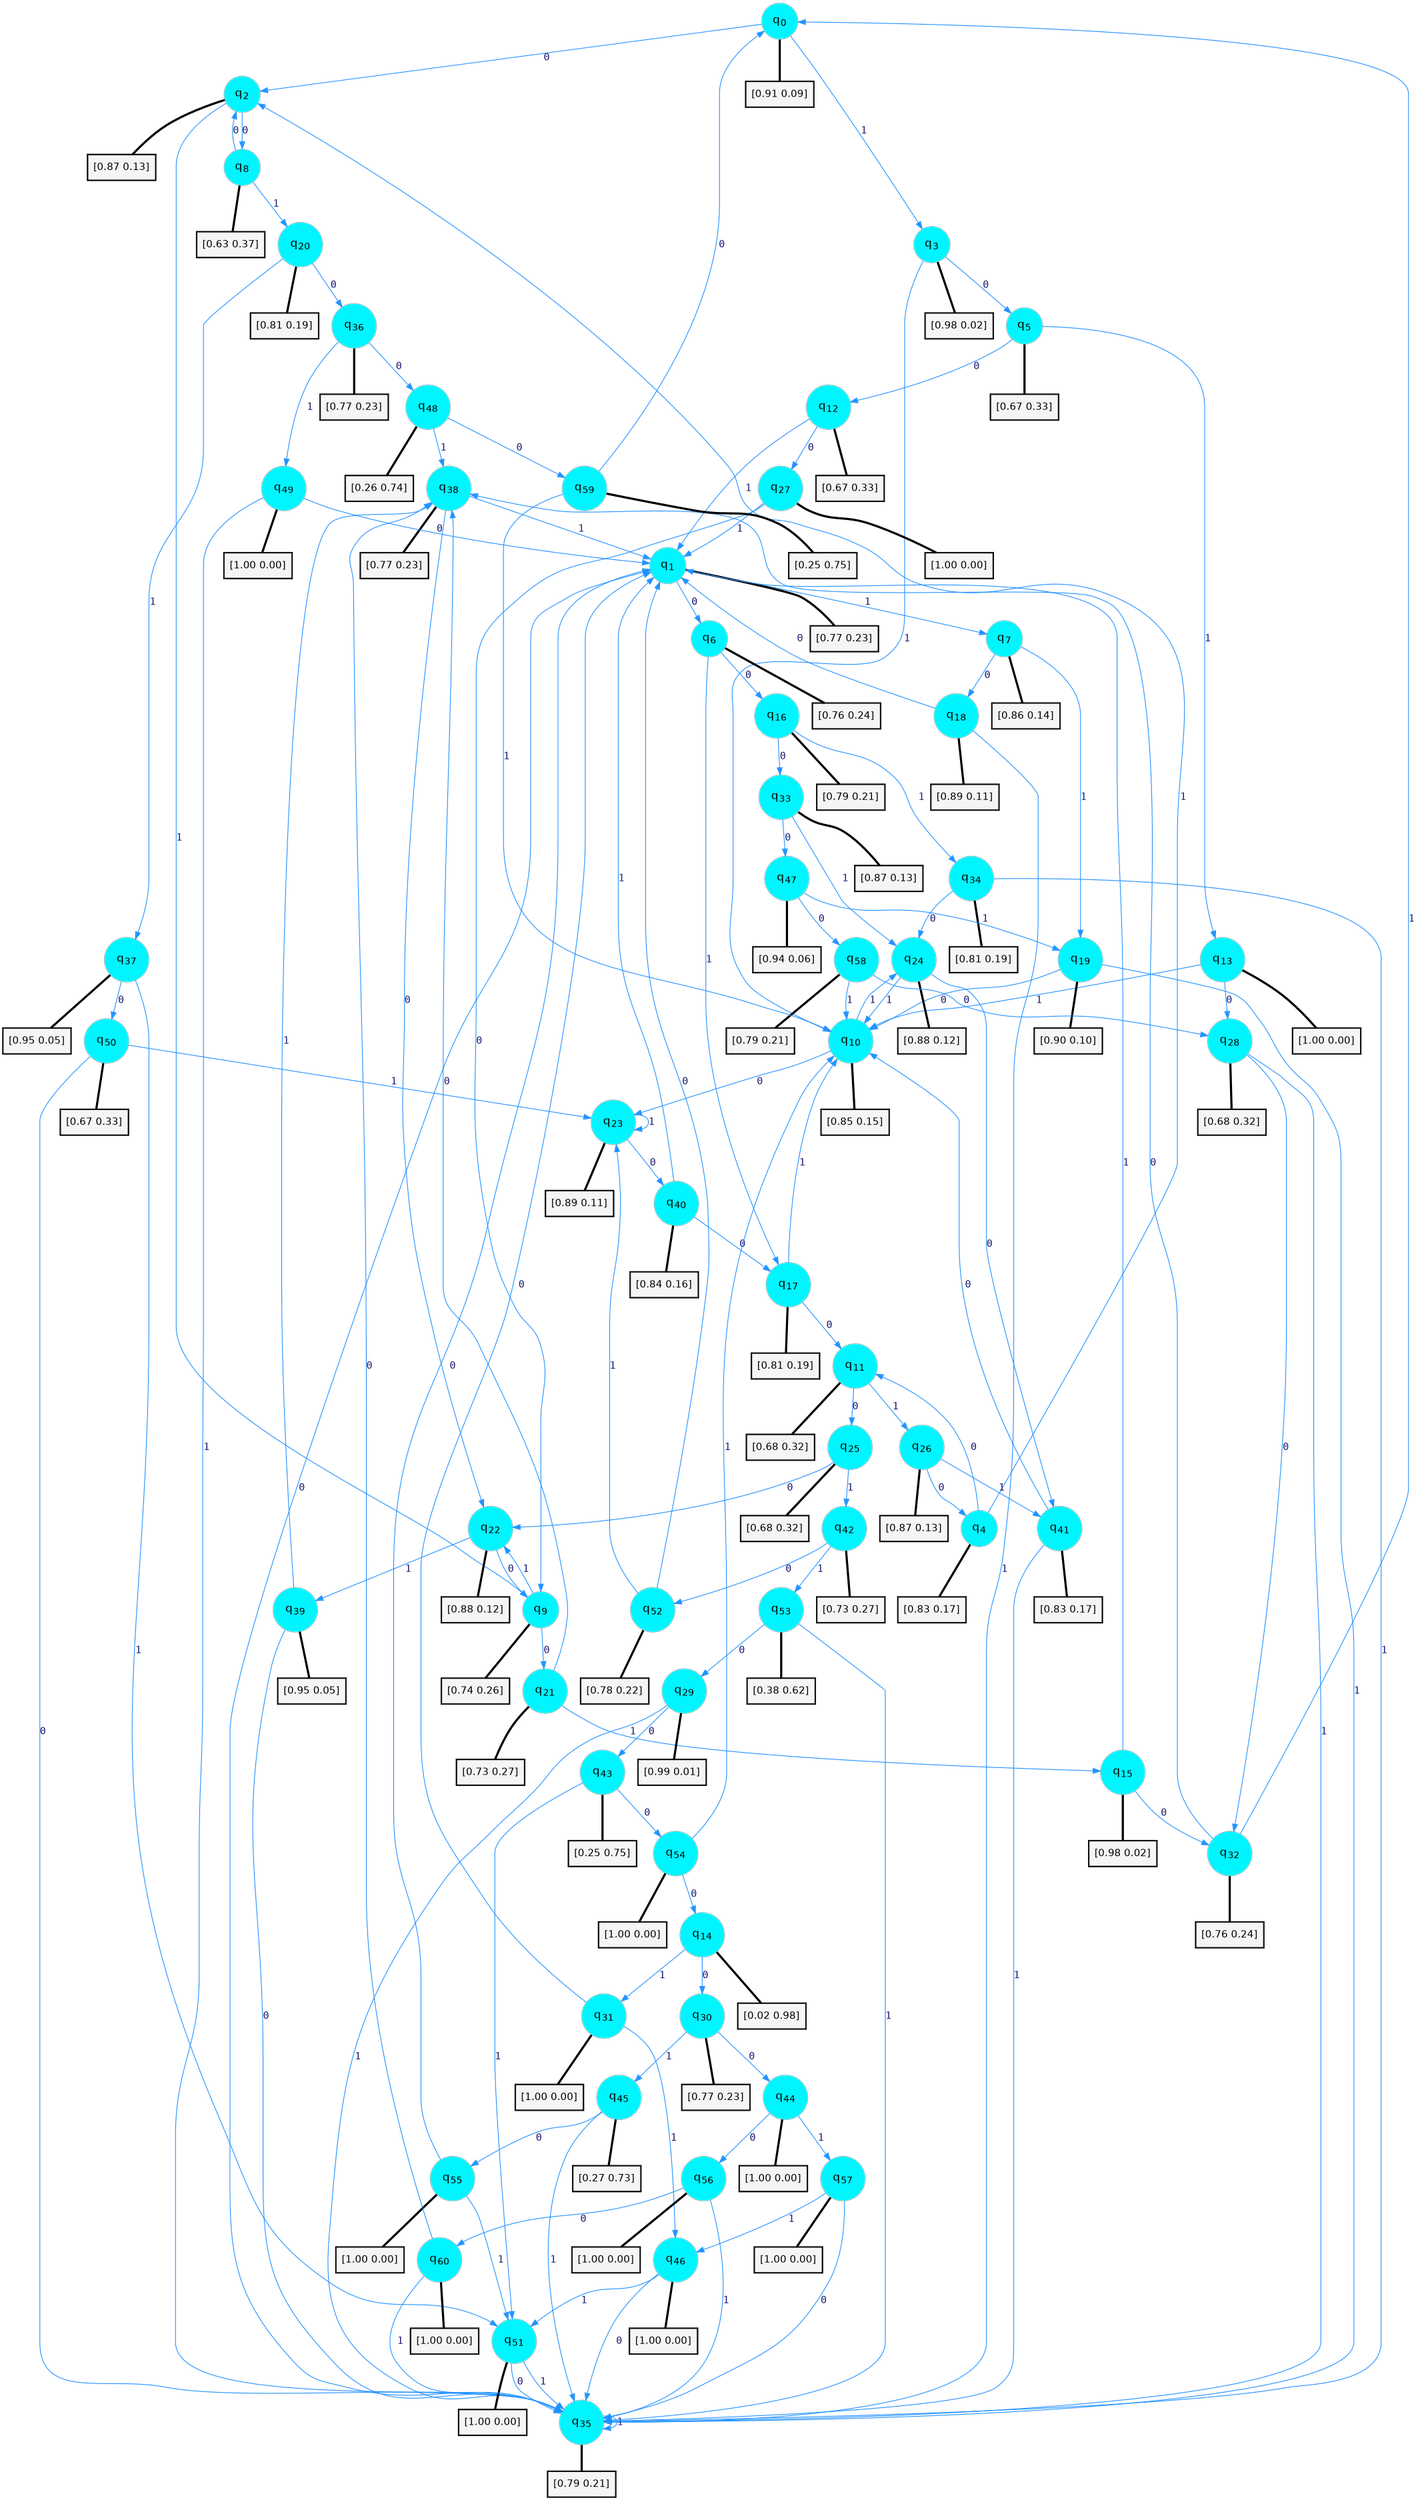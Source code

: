 digraph G {
graph [
bgcolor=transparent, dpi=300, rankdir=TD, size="40,25"];
node [
color=gray, fillcolor=turquoise1, fontcolor=black, fontname=Helvetica, fontsize=16, fontweight=bold, shape=circle, style=filled];
edge [
arrowsize=1, color=dodgerblue1, fontcolor=midnightblue, fontname=courier, fontweight=bold, penwidth=1, style=solid, weight=20];
0[label=<q<SUB>0</SUB>>];
1[label=<q<SUB>1</SUB>>];
2[label=<q<SUB>2</SUB>>];
3[label=<q<SUB>3</SUB>>];
4[label=<q<SUB>4</SUB>>];
5[label=<q<SUB>5</SUB>>];
6[label=<q<SUB>6</SUB>>];
7[label=<q<SUB>7</SUB>>];
8[label=<q<SUB>8</SUB>>];
9[label=<q<SUB>9</SUB>>];
10[label=<q<SUB>10</SUB>>];
11[label=<q<SUB>11</SUB>>];
12[label=<q<SUB>12</SUB>>];
13[label=<q<SUB>13</SUB>>];
14[label=<q<SUB>14</SUB>>];
15[label=<q<SUB>15</SUB>>];
16[label=<q<SUB>16</SUB>>];
17[label=<q<SUB>17</SUB>>];
18[label=<q<SUB>18</SUB>>];
19[label=<q<SUB>19</SUB>>];
20[label=<q<SUB>20</SUB>>];
21[label=<q<SUB>21</SUB>>];
22[label=<q<SUB>22</SUB>>];
23[label=<q<SUB>23</SUB>>];
24[label=<q<SUB>24</SUB>>];
25[label=<q<SUB>25</SUB>>];
26[label=<q<SUB>26</SUB>>];
27[label=<q<SUB>27</SUB>>];
28[label=<q<SUB>28</SUB>>];
29[label=<q<SUB>29</SUB>>];
30[label=<q<SUB>30</SUB>>];
31[label=<q<SUB>31</SUB>>];
32[label=<q<SUB>32</SUB>>];
33[label=<q<SUB>33</SUB>>];
34[label=<q<SUB>34</SUB>>];
35[label=<q<SUB>35</SUB>>];
36[label=<q<SUB>36</SUB>>];
37[label=<q<SUB>37</SUB>>];
38[label=<q<SUB>38</SUB>>];
39[label=<q<SUB>39</SUB>>];
40[label=<q<SUB>40</SUB>>];
41[label=<q<SUB>41</SUB>>];
42[label=<q<SUB>42</SUB>>];
43[label=<q<SUB>43</SUB>>];
44[label=<q<SUB>44</SUB>>];
45[label=<q<SUB>45</SUB>>];
46[label=<q<SUB>46</SUB>>];
47[label=<q<SUB>47</SUB>>];
48[label=<q<SUB>48</SUB>>];
49[label=<q<SUB>49</SUB>>];
50[label=<q<SUB>50</SUB>>];
51[label=<q<SUB>51</SUB>>];
52[label=<q<SUB>52</SUB>>];
53[label=<q<SUB>53</SUB>>];
54[label=<q<SUB>54</SUB>>];
55[label=<q<SUB>55</SUB>>];
56[label=<q<SUB>56</SUB>>];
57[label=<q<SUB>57</SUB>>];
58[label=<q<SUB>58</SUB>>];
59[label=<q<SUB>59</SUB>>];
60[label=<q<SUB>60</SUB>>];
61[label="[0.91 0.09]", shape=box,fontcolor=black, fontname=Helvetica, fontsize=14, penwidth=2, fillcolor=whitesmoke,color=black];
62[label="[0.77 0.23]", shape=box,fontcolor=black, fontname=Helvetica, fontsize=14, penwidth=2, fillcolor=whitesmoke,color=black];
63[label="[0.87 0.13]", shape=box,fontcolor=black, fontname=Helvetica, fontsize=14, penwidth=2, fillcolor=whitesmoke,color=black];
64[label="[0.98 0.02]", shape=box,fontcolor=black, fontname=Helvetica, fontsize=14, penwidth=2, fillcolor=whitesmoke,color=black];
65[label="[0.83 0.17]", shape=box,fontcolor=black, fontname=Helvetica, fontsize=14, penwidth=2, fillcolor=whitesmoke,color=black];
66[label="[0.67 0.33]", shape=box,fontcolor=black, fontname=Helvetica, fontsize=14, penwidth=2, fillcolor=whitesmoke,color=black];
67[label="[0.76 0.24]", shape=box,fontcolor=black, fontname=Helvetica, fontsize=14, penwidth=2, fillcolor=whitesmoke,color=black];
68[label="[0.86 0.14]", shape=box,fontcolor=black, fontname=Helvetica, fontsize=14, penwidth=2, fillcolor=whitesmoke,color=black];
69[label="[0.63 0.37]", shape=box,fontcolor=black, fontname=Helvetica, fontsize=14, penwidth=2, fillcolor=whitesmoke,color=black];
70[label="[0.74 0.26]", shape=box,fontcolor=black, fontname=Helvetica, fontsize=14, penwidth=2, fillcolor=whitesmoke,color=black];
71[label="[0.85 0.15]", shape=box,fontcolor=black, fontname=Helvetica, fontsize=14, penwidth=2, fillcolor=whitesmoke,color=black];
72[label="[0.68 0.32]", shape=box,fontcolor=black, fontname=Helvetica, fontsize=14, penwidth=2, fillcolor=whitesmoke,color=black];
73[label="[0.67 0.33]", shape=box,fontcolor=black, fontname=Helvetica, fontsize=14, penwidth=2, fillcolor=whitesmoke,color=black];
74[label="[1.00 0.00]", shape=box,fontcolor=black, fontname=Helvetica, fontsize=14, penwidth=2, fillcolor=whitesmoke,color=black];
75[label="[0.02 0.98]", shape=box,fontcolor=black, fontname=Helvetica, fontsize=14, penwidth=2, fillcolor=whitesmoke,color=black];
76[label="[0.98 0.02]", shape=box,fontcolor=black, fontname=Helvetica, fontsize=14, penwidth=2, fillcolor=whitesmoke,color=black];
77[label="[0.79 0.21]", shape=box,fontcolor=black, fontname=Helvetica, fontsize=14, penwidth=2, fillcolor=whitesmoke,color=black];
78[label="[0.81 0.19]", shape=box,fontcolor=black, fontname=Helvetica, fontsize=14, penwidth=2, fillcolor=whitesmoke,color=black];
79[label="[0.89 0.11]", shape=box,fontcolor=black, fontname=Helvetica, fontsize=14, penwidth=2, fillcolor=whitesmoke,color=black];
80[label="[0.90 0.10]", shape=box,fontcolor=black, fontname=Helvetica, fontsize=14, penwidth=2, fillcolor=whitesmoke,color=black];
81[label="[0.81 0.19]", shape=box,fontcolor=black, fontname=Helvetica, fontsize=14, penwidth=2, fillcolor=whitesmoke,color=black];
82[label="[0.73 0.27]", shape=box,fontcolor=black, fontname=Helvetica, fontsize=14, penwidth=2, fillcolor=whitesmoke,color=black];
83[label="[0.88 0.12]", shape=box,fontcolor=black, fontname=Helvetica, fontsize=14, penwidth=2, fillcolor=whitesmoke,color=black];
84[label="[0.89 0.11]", shape=box,fontcolor=black, fontname=Helvetica, fontsize=14, penwidth=2, fillcolor=whitesmoke,color=black];
85[label="[0.88 0.12]", shape=box,fontcolor=black, fontname=Helvetica, fontsize=14, penwidth=2, fillcolor=whitesmoke,color=black];
86[label="[0.68 0.32]", shape=box,fontcolor=black, fontname=Helvetica, fontsize=14, penwidth=2, fillcolor=whitesmoke,color=black];
87[label="[0.87 0.13]", shape=box,fontcolor=black, fontname=Helvetica, fontsize=14, penwidth=2, fillcolor=whitesmoke,color=black];
88[label="[1.00 0.00]", shape=box,fontcolor=black, fontname=Helvetica, fontsize=14, penwidth=2, fillcolor=whitesmoke,color=black];
89[label="[0.68 0.32]", shape=box,fontcolor=black, fontname=Helvetica, fontsize=14, penwidth=2, fillcolor=whitesmoke,color=black];
90[label="[0.99 0.01]", shape=box,fontcolor=black, fontname=Helvetica, fontsize=14, penwidth=2, fillcolor=whitesmoke,color=black];
91[label="[0.77 0.23]", shape=box,fontcolor=black, fontname=Helvetica, fontsize=14, penwidth=2, fillcolor=whitesmoke,color=black];
92[label="[1.00 0.00]", shape=box,fontcolor=black, fontname=Helvetica, fontsize=14, penwidth=2, fillcolor=whitesmoke,color=black];
93[label="[0.76 0.24]", shape=box,fontcolor=black, fontname=Helvetica, fontsize=14, penwidth=2, fillcolor=whitesmoke,color=black];
94[label="[0.87 0.13]", shape=box,fontcolor=black, fontname=Helvetica, fontsize=14, penwidth=2, fillcolor=whitesmoke,color=black];
95[label="[0.81 0.19]", shape=box,fontcolor=black, fontname=Helvetica, fontsize=14, penwidth=2, fillcolor=whitesmoke,color=black];
96[label="[0.79 0.21]", shape=box,fontcolor=black, fontname=Helvetica, fontsize=14, penwidth=2, fillcolor=whitesmoke,color=black];
97[label="[0.77 0.23]", shape=box,fontcolor=black, fontname=Helvetica, fontsize=14, penwidth=2, fillcolor=whitesmoke,color=black];
98[label="[0.95 0.05]", shape=box,fontcolor=black, fontname=Helvetica, fontsize=14, penwidth=2, fillcolor=whitesmoke,color=black];
99[label="[0.77 0.23]", shape=box,fontcolor=black, fontname=Helvetica, fontsize=14, penwidth=2, fillcolor=whitesmoke,color=black];
100[label="[0.95 0.05]", shape=box,fontcolor=black, fontname=Helvetica, fontsize=14, penwidth=2, fillcolor=whitesmoke,color=black];
101[label="[0.84 0.16]", shape=box,fontcolor=black, fontname=Helvetica, fontsize=14, penwidth=2, fillcolor=whitesmoke,color=black];
102[label="[0.83 0.17]", shape=box,fontcolor=black, fontname=Helvetica, fontsize=14, penwidth=2, fillcolor=whitesmoke,color=black];
103[label="[0.73 0.27]", shape=box,fontcolor=black, fontname=Helvetica, fontsize=14, penwidth=2, fillcolor=whitesmoke,color=black];
104[label="[0.25 0.75]", shape=box,fontcolor=black, fontname=Helvetica, fontsize=14, penwidth=2, fillcolor=whitesmoke,color=black];
105[label="[1.00 0.00]", shape=box,fontcolor=black, fontname=Helvetica, fontsize=14, penwidth=2, fillcolor=whitesmoke,color=black];
106[label="[0.27 0.73]", shape=box,fontcolor=black, fontname=Helvetica, fontsize=14, penwidth=2, fillcolor=whitesmoke,color=black];
107[label="[1.00 0.00]", shape=box,fontcolor=black, fontname=Helvetica, fontsize=14, penwidth=2, fillcolor=whitesmoke,color=black];
108[label="[0.94 0.06]", shape=box,fontcolor=black, fontname=Helvetica, fontsize=14, penwidth=2, fillcolor=whitesmoke,color=black];
109[label="[0.26 0.74]", shape=box,fontcolor=black, fontname=Helvetica, fontsize=14, penwidth=2, fillcolor=whitesmoke,color=black];
110[label="[1.00 0.00]", shape=box,fontcolor=black, fontname=Helvetica, fontsize=14, penwidth=2, fillcolor=whitesmoke,color=black];
111[label="[0.67 0.33]", shape=box,fontcolor=black, fontname=Helvetica, fontsize=14, penwidth=2, fillcolor=whitesmoke,color=black];
112[label="[1.00 0.00]", shape=box,fontcolor=black, fontname=Helvetica, fontsize=14, penwidth=2, fillcolor=whitesmoke,color=black];
113[label="[0.78 0.22]", shape=box,fontcolor=black, fontname=Helvetica, fontsize=14, penwidth=2, fillcolor=whitesmoke,color=black];
114[label="[0.38 0.62]", shape=box,fontcolor=black, fontname=Helvetica, fontsize=14, penwidth=2, fillcolor=whitesmoke,color=black];
115[label="[1.00 0.00]", shape=box,fontcolor=black, fontname=Helvetica, fontsize=14, penwidth=2, fillcolor=whitesmoke,color=black];
116[label="[1.00 0.00]", shape=box,fontcolor=black, fontname=Helvetica, fontsize=14, penwidth=2, fillcolor=whitesmoke,color=black];
117[label="[1.00 0.00]", shape=box,fontcolor=black, fontname=Helvetica, fontsize=14, penwidth=2, fillcolor=whitesmoke,color=black];
118[label="[1.00 0.00]", shape=box,fontcolor=black, fontname=Helvetica, fontsize=14, penwidth=2, fillcolor=whitesmoke,color=black];
119[label="[0.79 0.21]", shape=box,fontcolor=black, fontname=Helvetica, fontsize=14, penwidth=2, fillcolor=whitesmoke,color=black];
120[label="[0.25 0.75]", shape=box,fontcolor=black, fontname=Helvetica, fontsize=14, penwidth=2, fillcolor=whitesmoke,color=black];
121[label="[1.00 0.00]", shape=box,fontcolor=black, fontname=Helvetica, fontsize=14, penwidth=2, fillcolor=whitesmoke,color=black];
0->2 [label=0];
0->3 [label=1];
0->61 [arrowhead=none, penwidth=3,color=black];
1->6 [label=0];
1->7 [label=1];
1->62 [arrowhead=none, penwidth=3,color=black];
2->8 [label=0];
2->9 [label=1];
2->63 [arrowhead=none, penwidth=3,color=black];
3->5 [label=0];
3->10 [label=1];
3->64 [arrowhead=none, penwidth=3,color=black];
4->11 [label=0];
4->2 [label=1];
4->65 [arrowhead=none, penwidth=3,color=black];
5->12 [label=0];
5->13 [label=1];
5->66 [arrowhead=none, penwidth=3,color=black];
6->16 [label=0];
6->17 [label=1];
6->67 [arrowhead=none, penwidth=3,color=black];
7->18 [label=0];
7->19 [label=1];
7->68 [arrowhead=none, penwidth=3,color=black];
8->2 [label=0];
8->20 [label=1];
8->69 [arrowhead=none, penwidth=3,color=black];
9->21 [label=0];
9->22 [label=1];
9->70 [arrowhead=none, penwidth=3,color=black];
10->23 [label=0];
10->24 [label=1];
10->71 [arrowhead=none, penwidth=3,color=black];
11->25 [label=0];
11->26 [label=1];
11->72 [arrowhead=none, penwidth=3,color=black];
12->27 [label=0];
12->1 [label=1];
12->73 [arrowhead=none, penwidth=3,color=black];
13->28 [label=0];
13->10 [label=1];
13->74 [arrowhead=none, penwidth=3,color=black];
14->30 [label=0];
14->31 [label=1];
14->75 [arrowhead=none, penwidth=3,color=black];
15->32 [label=0];
15->1 [label=1];
15->76 [arrowhead=none, penwidth=3,color=black];
16->33 [label=0];
16->34 [label=1];
16->77 [arrowhead=none, penwidth=3,color=black];
17->11 [label=0];
17->10 [label=1];
17->78 [arrowhead=none, penwidth=3,color=black];
18->1 [label=0];
18->35 [label=1];
18->79 [arrowhead=none, penwidth=3,color=black];
19->10 [label=0];
19->35 [label=1];
19->80 [arrowhead=none, penwidth=3,color=black];
20->36 [label=0];
20->37 [label=1];
20->81 [arrowhead=none, penwidth=3,color=black];
21->38 [label=0];
21->15 [label=1];
21->82 [arrowhead=none, penwidth=3,color=black];
22->9 [label=0];
22->39 [label=1];
22->83 [arrowhead=none, penwidth=3,color=black];
23->40 [label=0];
23->23 [label=1];
23->84 [arrowhead=none, penwidth=3,color=black];
24->41 [label=0];
24->10 [label=1];
24->85 [arrowhead=none, penwidth=3,color=black];
25->22 [label=0];
25->42 [label=1];
25->86 [arrowhead=none, penwidth=3,color=black];
26->4 [label=0];
26->41 [label=1];
26->87 [arrowhead=none, penwidth=3,color=black];
27->9 [label=0];
27->1 [label=1];
27->88 [arrowhead=none, penwidth=3,color=black];
28->32 [label=0];
28->35 [label=1];
28->89 [arrowhead=none, penwidth=3,color=black];
29->43 [label=0];
29->35 [label=1];
29->90 [arrowhead=none, penwidth=3,color=black];
30->44 [label=0];
30->45 [label=1];
30->91 [arrowhead=none, penwidth=3,color=black];
31->1 [label=0];
31->46 [label=1];
31->92 [arrowhead=none, penwidth=3,color=black];
32->38 [label=0];
32->0 [label=1];
32->93 [arrowhead=none, penwidth=3,color=black];
33->47 [label=0];
33->24 [label=1];
33->94 [arrowhead=none, penwidth=3,color=black];
34->24 [label=0];
34->35 [label=1];
34->95 [arrowhead=none, penwidth=3,color=black];
35->1 [label=0];
35->35 [label=1];
35->96 [arrowhead=none, penwidth=3,color=black];
36->48 [label=0];
36->49 [label=1];
36->97 [arrowhead=none, penwidth=3,color=black];
37->50 [label=0];
37->51 [label=1];
37->98 [arrowhead=none, penwidth=3,color=black];
38->22 [label=0];
38->1 [label=1];
38->99 [arrowhead=none, penwidth=3,color=black];
39->35 [label=0];
39->38 [label=1];
39->100 [arrowhead=none, penwidth=3,color=black];
40->17 [label=0];
40->1 [label=1];
40->101 [arrowhead=none, penwidth=3,color=black];
41->10 [label=0];
41->35 [label=1];
41->102 [arrowhead=none, penwidth=3,color=black];
42->52 [label=0];
42->53 [label=1];
42->103 [arrowhead=none, penwidth=3,color=black];
43->54 [label=0];
43->51 [label=1];
43->104 [arrowhead=none, penwidth=3,color=black];
44->56 [label=0];
44->57 [label=1];
44->105 [arrowhead=none, penwidth=3,color=black];
45->55 [label=0];
45->35 [label=1];
45->106 [arrowhead=none, penwidth=3,color=black];
46->35 [label=0];
46->51 [label=1];
46->107 [arrowhead=none, penwidth=3,color=black];
47->58 [label=0];
47->19 [label=1];
47->108 [arrowhead=none, penwidth=3,color=black];
48->59 [label=0];
48->38 [label=1];
48->109 [arrowhead=none, penwidth=3,color=black];
49->1 [label=0];
49->35 [label=1];
49->110 [arrowhead=none, penwidth=3,color=black];
50->35 [label=0];
50->23 [label=1];
50->111 [arrowhead=none, penwidth=3,color=black];
51->35 [label=0];
51->35 [label=1];
51->112 [arrowhead=none, penwidth=3,color=black];
52->1 [label=0];
52->23 [label=1];
52->113 [arrowhead=none, penwidth=3,color=black];
53->29 [label=0];
53->35 [label=1];
53->114 [arrowhead=none, penwidth=3,color=black];
54->14 [label=0];
54->10 [label=1];
54->115 [arrowhead=none, penwidth=3,color=black];
55->1 [label=0];
55->51 [label=1];
55->116 [arrowhead=none, penwidth=3,color=black];
56->60 [label=0];
56->35 [label=1];
56->117 [arrowhead=none, penwidth=3,color=black];
57->35 [label=0];
57->46 [label=1];
57->118 [arrowhead=none, penwidth=3,color=black];
58->28 [label=0];
58->10 [label=1];
58->119 [arrowhead=none, penwidth=3,color=black];
59->0 [label=0];
59->10 [label=1];
59->120 [arrowhead=none, penwidth=3,color=black];
60->38 [label=0];
60->35 [label=1];
60->121 [arrowhead=none, penwidth=3,color=black];
}

